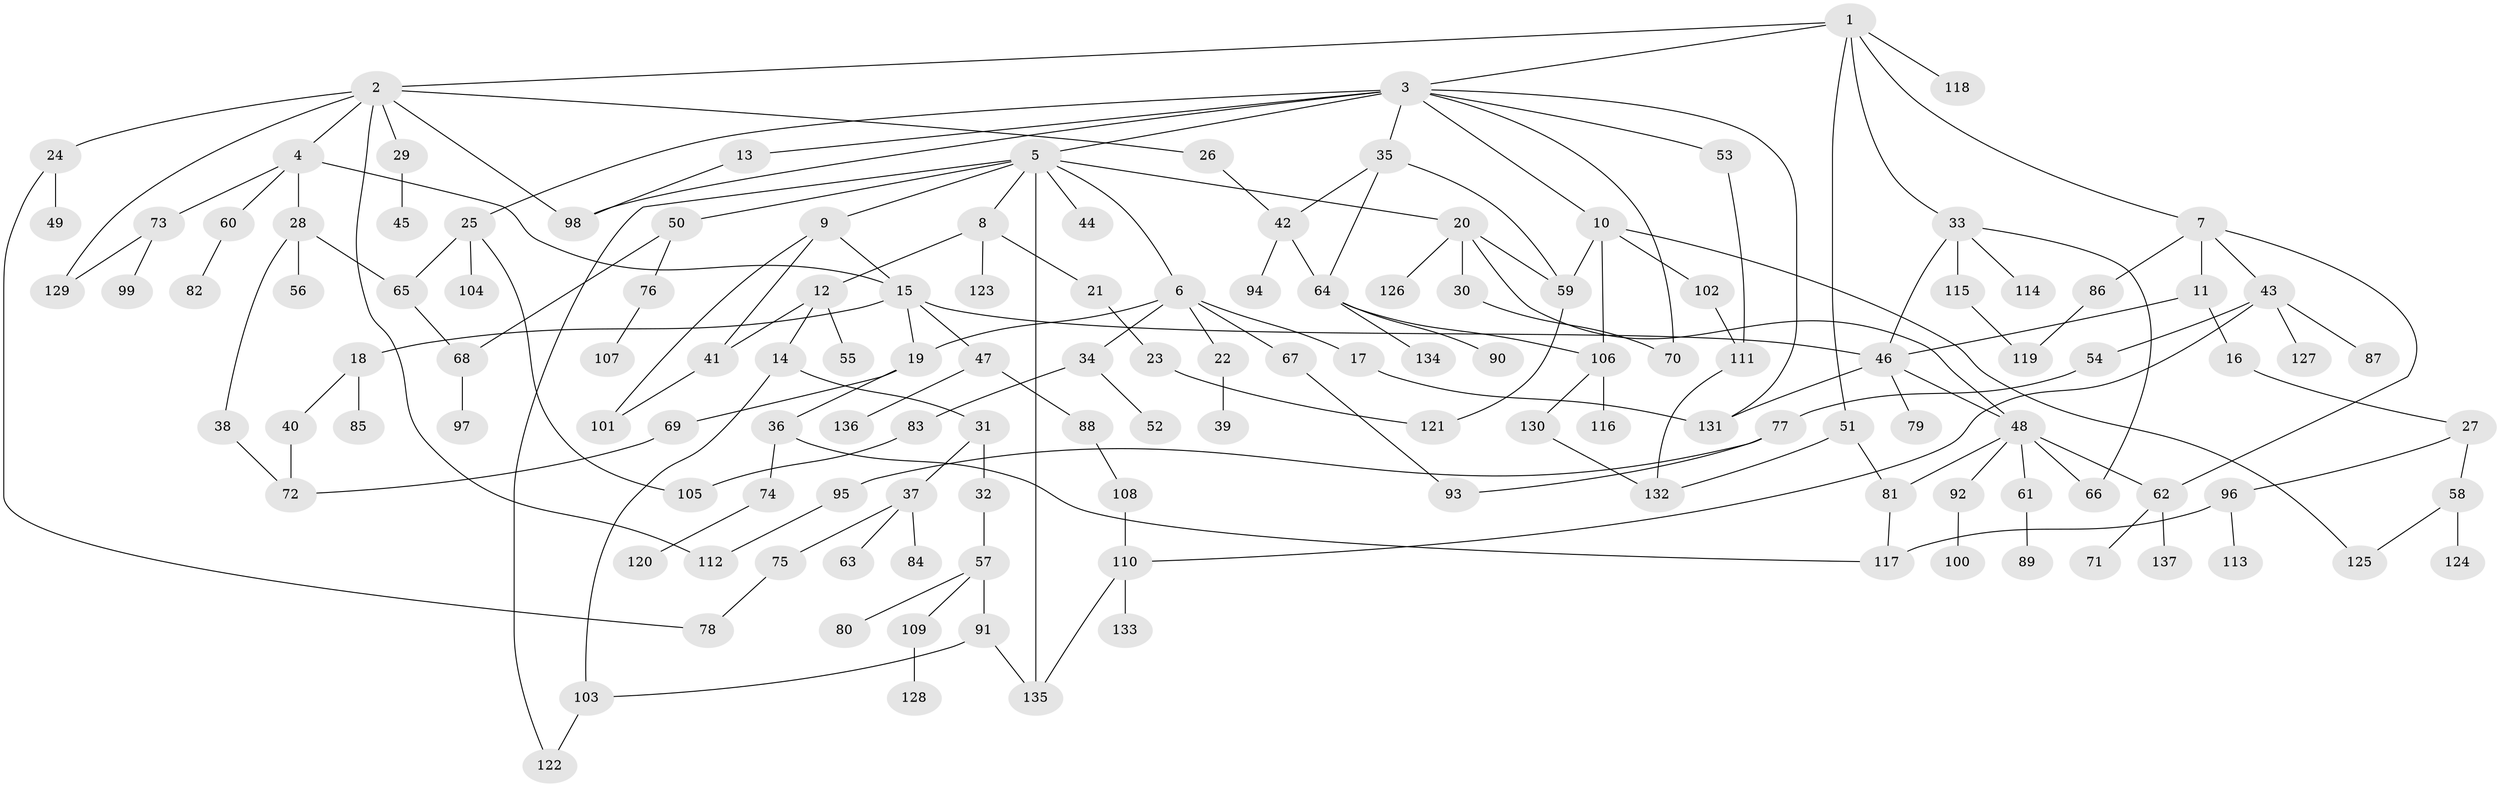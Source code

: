 // Generated by graph-tools (version 1.1) at 2025/10/02/27/25 16:10:54]
// undirected, 137 vertices, 178 edges
graph export_dot {
graph [start="1"]
  node [color=gray90,style=filled];
  1;
  2;
  3;
  4;
  5;
  6;
  7;
  8;
  9;
  10;
  11;
  12;
  13;
  14;
  15;
  16;
  17;
  18;
  19;
  20;
  21;
  22;
  23;
  24;
  25;
  26;
  27;
  28;
  29;
  30;
  31;
  32;
  33;
  34;
  35;
  36;
  37;
  38;
  39;
  40;
  41;
  42;
  43;
  44;
  45;
  46;
  47;
  48;
  49;
  50;
  51;
  52;
  53;
  54;
  55;
  56;
  57;
  58;
  59;
  60;
  61;
  62;
  63;
  64;
  65;
  66;
  67;
  68;
  69;
  70;
  71;
  72;
  73;
  74;
  75;
  76;
  77;
  78;
  79;
  80;
  81;
  82;
  83;
  84;
  85;
  86;
  87;
  88;
  89;
  90;
  91;
  92;
  93;
  94;
  95;
  96;
  97;
  98;
  99;
  100;
  101;
  102;
  103;
  104;
  105;
  106;
  107;
  108;
  109;
  110;
  111;
  112;
  113;
  114;
  115;
  116;
  117;
  118;
  119;
  120;
  121;
  122;
  123;
  124;
  125;
  126;
  127;
  128;
  129;
  130;
  131;
  132;
  133;
  134;
  135;
  136;
  137;
  1 -- 2;
  1 -- 3;
  1 -- 7;
  1 -- 33;
  1 -- 51;
  1 -- 118;
  2 -- 4;
  2 -- 24;
  2 -- 26;
  2 -- 29;
  2 -- 112;
  2 -- 129;
  2 -- 98;
  3 -- 5;
  3 -- 10;
  3 -- 13;
  3 -- 25;
  3 -- 35;
  3 -- 53;
  3 -- 70;
  3 -- 98;
  3 -- 131;
  4 -- 28;
  4 -- 60;
  4 -- 73;
  4 -- 15;
  5 -- 6;
  5 -- 8;
  5 -- 9;
  5 -- 20;
  5 -- 44;
  5 -- 50;
  5 -- 122;
  5 -- 135;
  6 -- 17;
  6 -- 19;
  6 -- 22;
  6 -- 34;
  6 -- 67;
  7 -- 11;
  7 -- 43;
  7 -- 86;
  7 -- 62;
  8 -- 12;
  8 -- 21;
  8 -- 123;
  9 -- 15;
  9 -- 41;
  9 -- 101;
  10 -- 102;
  10 -- 125;
  10 -- 59;
  10 -- 106;
  11 -- 16;
  11 -- 46;
  12 -- 14;
  12 -- 41;
  12 -- 55;
  13 -- 98;
  14 -- 31;
  14 -- 103;
  15 -- 18;
  15 -- 46;
  15 -- 47;
  15 -- 19;
  16 -- 27;
  17 -- 131;
  18 -- 40;
  18 -- 85;
  19 -- 36;
  19 -- 69;
  20 -- 30;
  20 -- 48;
  20 -- 59;
  20 -- 126;
  21 -- 23;
  22 -- 39;
  23 -- 121;
  24 -- 49;
  24 -- 78;
  25 -- 65;
  25 -- 104;
  25 -- 105;
  26 -- 42;
  27 -- 58;
  27 -- 96;
  28 -- 38;
  28 -- 56;
  28 -- 65;
  29 -- 45;
  30 -- 70;
  31 -- 32;
  31 -- 37;
  32 -- 57;
  33 -- 114;
  33 -- 115;
  33 -- 66;
  33 -- 46;
  34 -- 52;
  34 -- 83;
  35 -- 42;
  35 -- 64;
  35 -- 59;
  36 -- 74;
  36 -- 117;
  37 -- 63;
  37 -- 75;
  37 -- 84;
  38 -- 72;
  40 -- 72;
  41 -- 101;
  42 -- 94;
  42 -- 64;
  43 -- 54;
  43 -- 87;
  43 -- 110;
  43 -- 127;
  46 -- 79;
  46 -- 131;
  46 -- 48;
  47 -- 88;
  47 -- 136;
  48 -- 61;
  48 -- 62;
  48 -- 66;
  48 -- 92;
  48 -- 81;
  50 -- 68;
  50 -- 76;
  51 -- 81;
  51 -- 132;
  53 -- 111;
  54 -- 77;
  57 -- 80;
  57 -- 91;
  57 -- 109;
  58 -- 124;
  58 -- 125;
  59 -- 121;
  60 -- 82;
  61 -- 89;
  62 -- 71;
  62 -- 137;
  64 -- 90;
  64 -- 106;
  64 -- 134;
  65 -- 68;
  67 -- 93;
  68 -- 97;
  69 -- 72;
  73 -- 99;
  73 -- 129;
  74 -- 120;
  75 -- 78;
  76 -- 107;
  77 -- 93;
  77 -- 95;
  81 -- 117;
  83 -- 105;
  86 -- 119;
  88 -- 108;
  91 -- 135;
  91 -- 103;
  92 -- 100;
  95 -- 112;
  96 -- 113;
  96 -- 117;
  102 -- 111;
  103 -- 122;
  106 -- 116;
  106 -- 130;
  108 -- 110;
  109 -- 128;
  110 -- 133;
  110 -- 135;
  111 -- 132;
  115 -- 119;
  130 -- 132;
}
